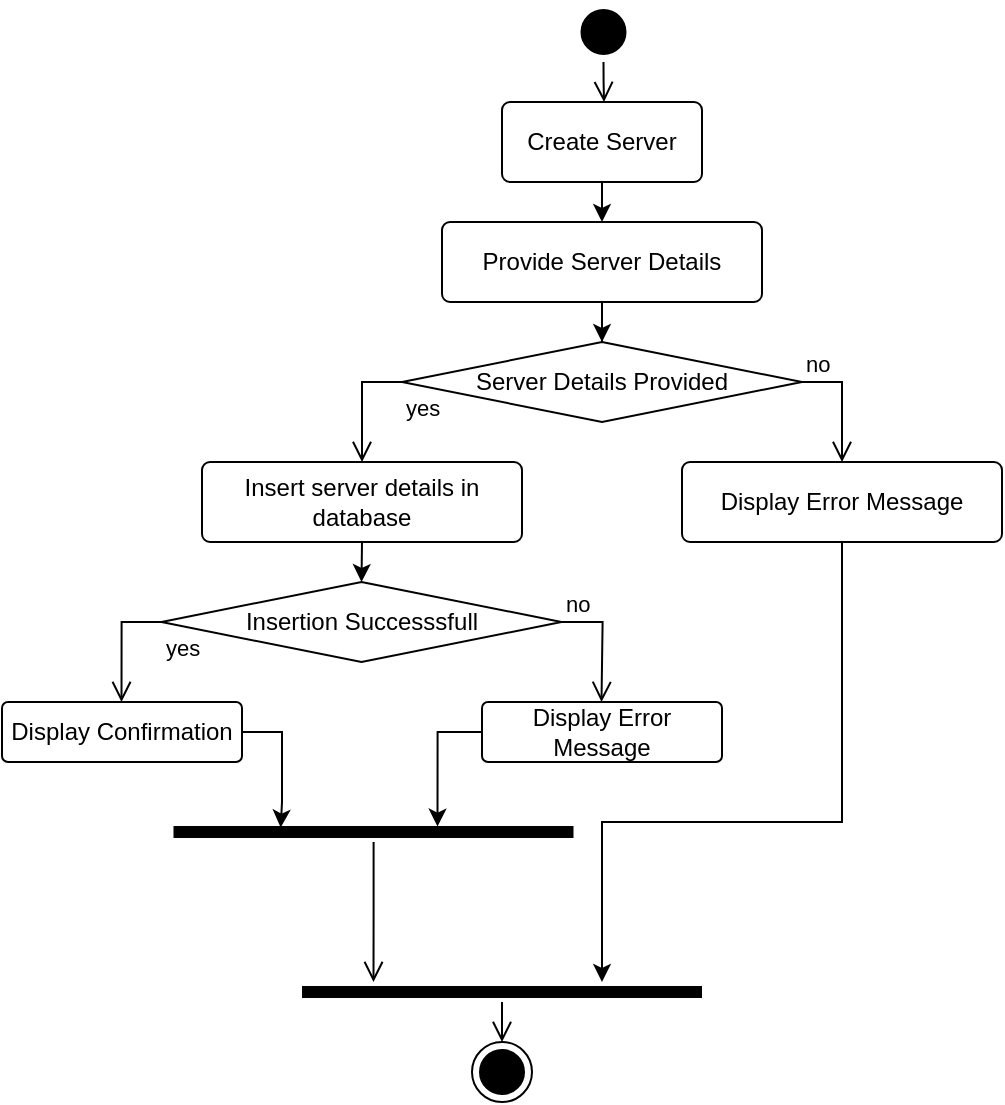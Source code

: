 <mxfile version="23.1.5" type="github">
  <diagram name="Page-1" id="9QV3iul0QTHhbR3dxzKv">
    <mxGraphModel dx="910" dy="459" grid="1" gridSize="10" guides="1" tooltips="1" connect="1" arrows="1" fold="1" page="1" pageScale="1" pageWidth="827" pageHeight="1169" math="0" shadow="0">
      <root>
        <mxCell id="0" />
        <mxCell id="1" parent="0" />
        <mxCell id="zqjizlh5Z3Xi-svt179I-27" style="edgeStyle=orthogonalEdgeStyle;rounded=0;orthogonalLoop=1;jettySize=auto;html=1;exitX=0.5;exitY=1;exitDx=0;exitDy=0;entryX=0.5;entryY=0;entryDx=0;entryDy=0;" parent="1" source="zqjizlh5Z3Xi-svt179I-3" target="zqjizlh5Z3Xi-svt179I-4" edge="1">
          <mxGeometry relative="1" as="geometry" />
        </mxCell>
        <mxCell id="zqjizlh5Z3Xi-svt179I-3" value="Create Server" style="rounded=1;arcSize=10;whiteSpace=wrap;html=1;align=center;" parent="1" vertex="1">
          <mxGeometry x="370" y="60" width="100" height="40" as="geometry" />
        </mxCell>
        <mxCell id="zqjizlh5Z3Xi-svt179I-11" value="" style="edgeStyle=orthogonalEdgeStyle;rounded=0;orthogonalLoop=1;jettySize=auto;html=1;" parent="1" source="zqjizlh5Z3Xi-svt179I-4" target="zqjizlh5Z3Xi-svt179I-5" edge="1">
          <mxGeometry relative="1" as="geometry" />
        </mxCell>
        <mxCell id="zqjizlh5Z3Xi-svt179I-4" value="Provide Server Details" style="rounded=1;arcSize=10;whiteSpace=wrap;html=1;align=center;" parent="1" vertex="1">
          <mxGeometry x="340" y="120" width="160" height="40" as="geometry" />
        </mxCell>
        <mxCell id="zqjizlh5Z3Xi-svt179I-5" value="Server Details Provided" style="rhombus;whiteSpace=wrap;html=1;fontColor=#000000;fillColor=#FFFFFF;strokeColor=#000000;" parent="1" vertex="1">
          <mxGeometry x="320" y="180" width="200" height="40" as="geometry" />
        </mxCell>
        <mxCell id="zqjizlh5Z3Xi-svt179I-6" value="no" style="edgeStyle=orthogonalEdgeStyle;html=1;align=left;verticalAlign=bottom;endArrow=open;endSize=8;strokeColor=#000000;rounded=0;entryX=0.5;entryY=0;entryDx=0;entryDy=0;exitX=1;exitY=0.5;exitDx=0;exitDy=0;" parent="1" source="zqjizlh5Z3Xi-svt179I-5" target="zqjizlh5Z3Xi-svt179I-9" edge="1">
          <mxGeometry x="-1" relative="1" as="geometry">
            <mxPoint x="500" y="210" as="targetPoint" />
          </mxGeometry>
        </mxCell>
        <mxCell id="zqjizlh5Z3Xi-svt179I-7" value="yes" style="edgeStyle=orthogonalEdgeStyle;html=1;align=left;verticalAlign=top;endArrow=open;endSize=8;strokeColor=#000000;rounded=0;entryX=0.5;entryY=0;entryDx=0;entryDy=0;" parent="1" source="zqjizlh5Z3Xi-svt179I-5" target="zqjizlh5Z3Xi-svt179I-8" edge="1">
          <mxGeometry x="-1" relative="1" as="geometry">
            <mxPoint x="360" y="290" as="targetPoint" />
            <Array as="points">
              <mxPoint x="300" y="200" />
            </Array>
          </mxGeometry>
        </mxCell>
        <mxCell id="zqjizlh5Z3Xi-svt179I-28" style="edgeStyle=orthogonalEdgeStyle;rounded=0;orthogonalLoop=1;jettySize=auto;html=1;exitX=0.5;exitY=1;exitDx=0;exitDy=0;entryX=0.5;entryY=0;entryDx=0;entryDy=0;" parent="1" source="zqjizlh5Z3Xi-svt179I-8" target="zqjizlh5Z3Xi-svt179I-12" edge="1">
          <mxGeometry relative="1" as="geometry" />
        </mxCell>
        <mxCell id="zqjizlh5Z3Xi-svt179I-8" value="Insert server details in database" style="rounded=1;arcSize=10;whiteSpace=wrap;html=1;align=center;" parent="1" vertex="1">
          <mxGeometry x="220" y="240" width="160" height="40" as="geometry" />
        </mxCell>
        <mxCell id="zqjizlh5Z3Xi-svt179I-9" value="Display Error Message" style="rounded=1;arcSize=10;whiteSpace=wrap;html=1;align=center;" parent="1" vertex="1">
          <mxGeometry x="460" y="240" width="160" height="40" as="geometry" />
        </mxCell>
        <mxCell id="zqjizlh5Z3Xi-svt179I-12" value="Insertion Successsfull" style="rhombus;whiteSpace=wrap;html=1;fontColor=#000000;fillColor=#FFFFFF;strokeColor=#000000;" parent="1" vertex="1">
          <mxGeometry x="199.75" y="300" width="200" height="40" as="geometry" />
        </mxCell>
        <mxCell id="zqjizlh5Z3Xi-svt179I-13" value="no" style="edgeStyle=orthogonalEdgeStyle;html=1;align=left;verticalAlign=bottom;endArrow=open;endSize=8;strokeColor=#000000;rounded=0;entryX=0.5;entryY=0;entryDx=0;entryDy=0;exitX=1;exitY=0.5;exitDx=0;exitDy=0;" parent="1" source="zqjizlh5Z3Xi-svt179I-12" edge="1">
          <mxGeometry x="-1" relative="1" as="geometry">
            <mxPoint x="419.75" y="360" as="targetPoint" />
          </mxGeometry>
        </mxCell>
        <mxCell id="zqjizlh5Z3Xi-svt179I-14" value="yes" style="edgeStyle=orthogonalEdgeStyle;html=1;align=left;verticalAlign=top;endArrow=open;endSize=8;strokeColor=#000000;rounded=0;entryX=0.5;entryY=0;entryDx=0;entryDy=0;" parent="1" source="zqjizlh5Z3Xi-svt179I-12" edge="1">
          <mxGeometry x="-1" relative="1" as="geometry">
            <mxPoint x="179.75" y="360" as="targetPoint" />
            <Array as="points">
              <mxPoint x="179.75" y="320" />
            </Array>
          </mxGeometry>
        </mxCell>
        <mxCell id="zqjizlh5Z3Xi-svt179I-21" value="" style="ellipse;html=1;shape=startState;fillColor=#000000;strokeColor=#000000;" parent="1" vertex="1">
          <mxGeometry x="405.75" y="10" width="30" height="30" as="geometry" />
        </mxCell>
        <mxCell id="zqjizlh5Z3Xi-svt179I-22" value="" style="edgeStyle=orthogonalEdgeStyle;html=1;verticalAlign=bottom;endArrow=open;endSize=8;strokeColor=#000000;rounded=0;" parent="1" source="zqjizlh5Z3Xi-svt179I-21" edge="1">
          <mxGeometry relative="1" as="geometry">
            <mxPoint x="421" y="60" as="targetPoint" />
          </mxGeometry>
        </mxCell>
        <mxCell id="zqjizlh5Z3Xi-svt179I-29" value="Display Confirmation" style="rounded=1;arcSize=10;whiteSpace=wrap;html=1;align=center;" parent="1" vertex="1">
          <mxGeometry x="120" y="360" width="120" height="30" as="geometry" />
        </mxCell>
        <mxCell id="zqjizlh5Z3Xi-svt179I-30" value="Display Error Message" style="rounded=1;arcSize=10;whiteSpace=wrap;html=1;align=center;" parent="1" vertex="1">
          <mxGeometry x="360" y="360" width="120" height="30" as="geometry" />
        </mxCell>
        <mxCell id="zqjizlh5Z3Xi-svt179I-35" value="" style="shape=line;html=1;strokeWidth=6;strokeColor=#000000;" parent="1" vertex="1">
          <mxGeometry x="205.75" y="420" width="200" height="10" as="geometry" />
        </mxCell>
        <mxCell id="zqjizlh5Z3Xi-svt179I-36" value="" style="edgeStyle=orthogonalEdgeStyle;html=1;verticalAlign=bottom;endArrow=open;endSize=8;strokeColor=#000000;rounded=0;" parent="1" source="zqjizlh5Z3Xi-svt179I-35" edge="1">
          <mxGeometry relative="1" as="geometry">
            <mxPoint x="305.75" y="500" as="targetPoint" />
          </mxGeometry>
        </mxCell>
        <mxCell id="zqjizlh5Z3Xi-svt179I-39" style="edgeStyle=orthogonalEdgeStyle;rounded=0;orthogonalLoop=1;jettySize=auto;html=1;exitX=1;exitY=0.5;exitDx=0;exitDy=0;entryX=0.268;entryY=0.279;entryDx=0;entryDy=0;entryPerimeter=0;" parent="1" source="zqjizlh5Z3Xi-svt179I-29" target="zqjizlh5Z3Xi-svt179I-35" edge="1">
          <mxGeometry relative="1" as="geometry" />
        </mxCell>
        <mxCell id="zqjizlh5Z3Xi-svt179I-40" style="edgeStyle=orthogonalEdgeStyle;rounded=0;orthogonalLoop=1;jettySize=auto;html=1;exitX=0;exitY=0.5;exitDx=0;exitDy=0;entryX=0.66;entryY=0.23;entryDx=0;entryDy=0;entryPerimeter=0;" parent="1" source="zqjizlh5Z3Xi-svt179I-30" target="zqjizlh5Z3Xi-svt179I-35" edge="1">
          <mxGeometry relative="1" as="geometry" />
        </mxCell>
        <mxCell id="zqjizlh5Z3Xi-svt179I-41" value="" style="shape=line;html=1;strokeWidth=6;strokeColor=#000000;" parent="1" vertex="1">
          <mxGeometry x="270" y="500" width="200" height="10" as="geometry" />
        </mxCell>
        <mxCell id="zqjizlh5Z3Xi-svt179I-42" value="" style="edgeStyle=orthogonalEdgeStyle;html=1;verticalAlign=bottom;endArrow=open;endSize=8;strokeColor=#000000;rounded=0;" parent="1" source="zqjizlh5Z3Xi-svt179I-41" edge="1">
          <mxGeometry relative="1" as="geometry">
            <mxPoint x="370" y="530" as="targetPoint" />
          </mxGeometry>
        </mxCell>
        <mxCell id="zqjizlh5Z3Xi-svt179I-43" value="" style="ellipse;html=1;shape=endState;fillColor=#000000;strokeColor=#000000;" parent="1" vertex="1">
          <mxGeometry x="355" y="530" width="30" height="30" as="geometry" />
        </mxCell>
        <mxCell id="zqjizlh5Z3Xi-svt179I-45" style="edgeStyle=orthogonalEdgeStyle;rounded=0;orthogonalLoop=1;jettySize=auto;html=1;exitX=0.5;exitY=1;exitDx=0;exitDy=0;" parent="1" source="zqjizlh5Z3Xi-svt179I-9" edge="1">
          <mxGeometry relative="1" as="geometry">
            <mxPoint x="420" y="500" as="targetPoint" />
            <Array as="points">
              <mxPoint x="540" y="420" />
              <mxPoint x="420" y="420" />
            </Array>
          </mxGeometry>
        </mxCell>
      </root>
    </mxGraphModel>
  </diagram>
</mxfile>
